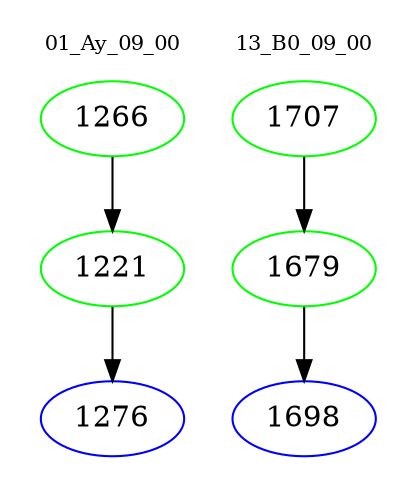 digraph{
subgraph cluster_0 {
color = white
label = "01_Ay_09_00";
fontsize=10;
T0_1266 [label="1266", color="green"]
T0_1266 -> T0_1221 [color="black"]
T0_1221 [label="1221", color="green"]
T0_1221 -> T0_1276 [color="black"]
T0_1276 [label="1276", color="blue"]
}
subgraph cluster_1 {
color = white
label = "13_B0_09_00";
fontsize=10;
T1_1707 [label="1707", color="green"]
T1_1707 -> T1_1679 [color="black"]
T1_1679 [label="1679", color="green"]
T1_1679 -> T1_1698 [color="black"]
T1_1698 [label="1698", color="blue"]
}
}
